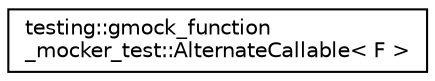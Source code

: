digraph "Иерархия классов. Графический вид."
{
 // LATEX_PDF_SIZE
  edge [fontname="Helvetica",fontsize="10",labelfontname="Helvetica",labelfontsize="10"];
  node [fontname="Helvetica",fontsize="10",shape=record];
  rankdir="LR";
  Node0 [label="testing::gmock_function\l_mocker_test::AlternateCallable\< F \>",height=0.2,width=0.4,color="black", fillcolor="white", style="filled",URL="$structtesting_1_1gmock__function__mocker__test_1_1AlternateCallable.html",tooltip=" "];
}

